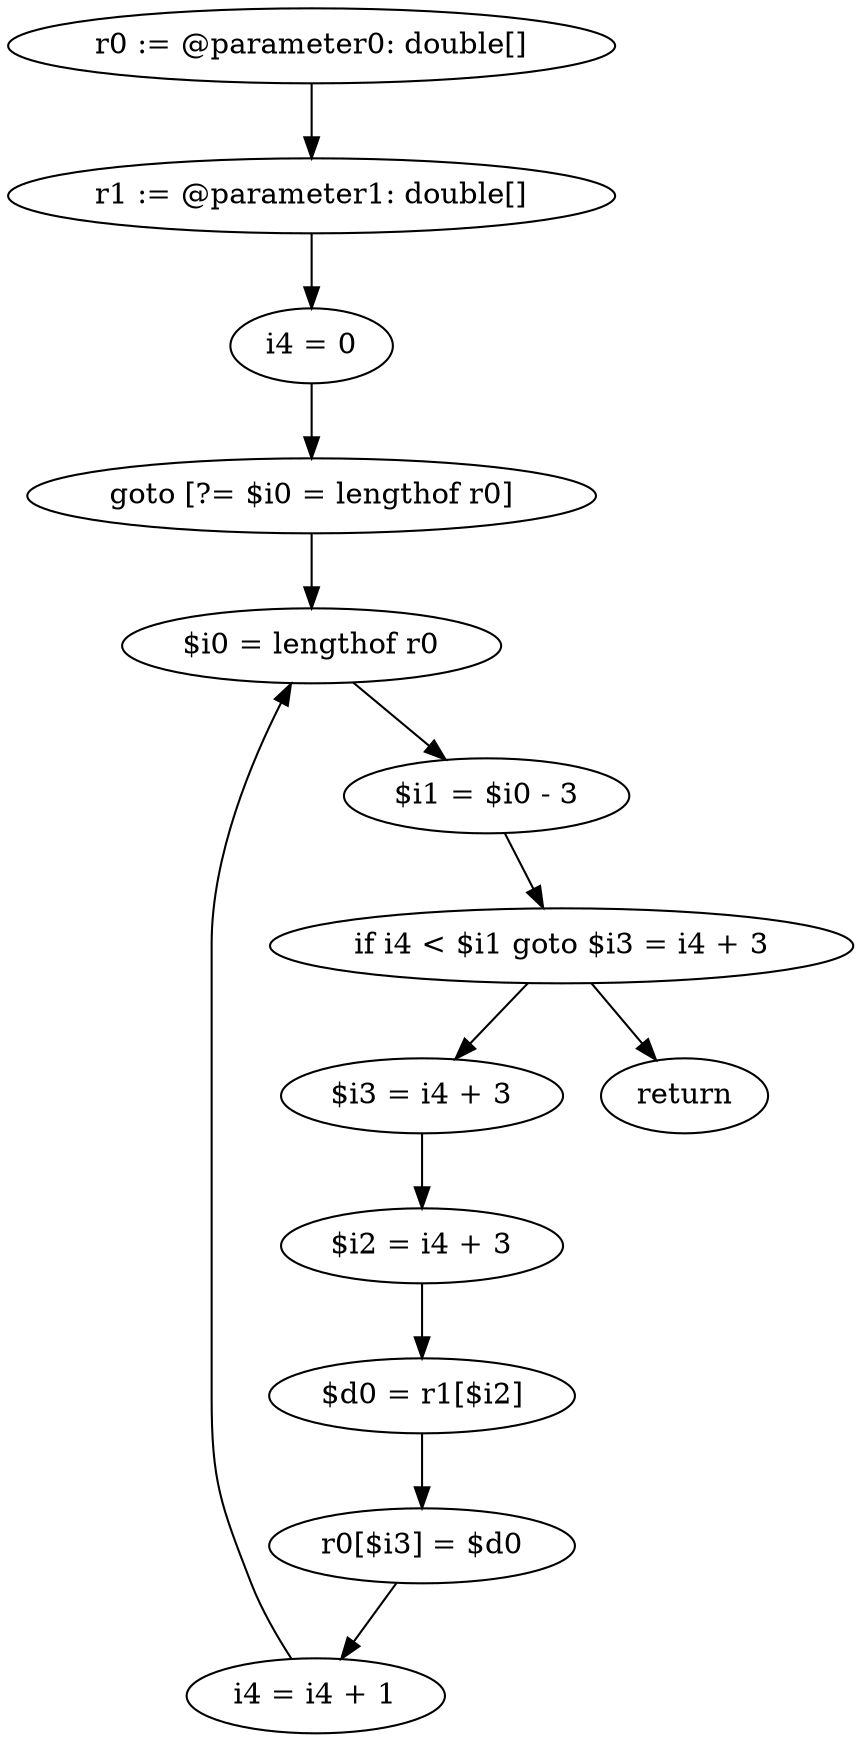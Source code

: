 digraph "unitGraph" {
    "r0 := @parameter0: double[]"
    "r1 := @parameter1: double[]"
    "i4 = 0"
    "goto [?= $i0 = lengthof r0]"
    "$i3 = i4 + 3"
    "$i2 = i4 + 3"
    "$d0 = r1[$i2]"
    "r0[$i3] = $d0"
    "i4 = i4 + 1"
    "$i0 = lengthof r0"
    "$i1 = $i0 - 3"
    "if i4 < $i1 goto $i3 = i4 + 3"
    "return"
    "r0 := @parameter0: double[]"->"r1 := @parameter1: double[]";
    "r1 := @parameter1: double[]"->"i4 = 0";
    "i4 = 0"->"goto [?= $i0 = lengthof r0]";
    "goto [?= $i0 = lengthof r0]"->"$i0 = lengthof r0";
    "$i3 = i4 + 3"->"$i2 = i4 + 3";
    "$i2 = i4 + 3"->"$d0 = r1[$i2]";
    "$d0 = r1[$i2]"->"r0[$i3] = $d0";
    "r0[$i3] = $d0"->"i4 = i4 + 1";
    "i4 = i4 + 1"->"$i0 = lengthof r0";
    "$i0 = lengthof r0"->"$i1 = $i0 - 3";
    "$i1 = $i0 - 3"->"if i4 < $i1 goto $i3 = i4 + 3";
    "if i4 < $i1 goto $i3 = i4 + 3"->"return";
    "if i4 < $i1 goto $i3 = i4 + 3"->"$i3 = i4 + 3";
}
